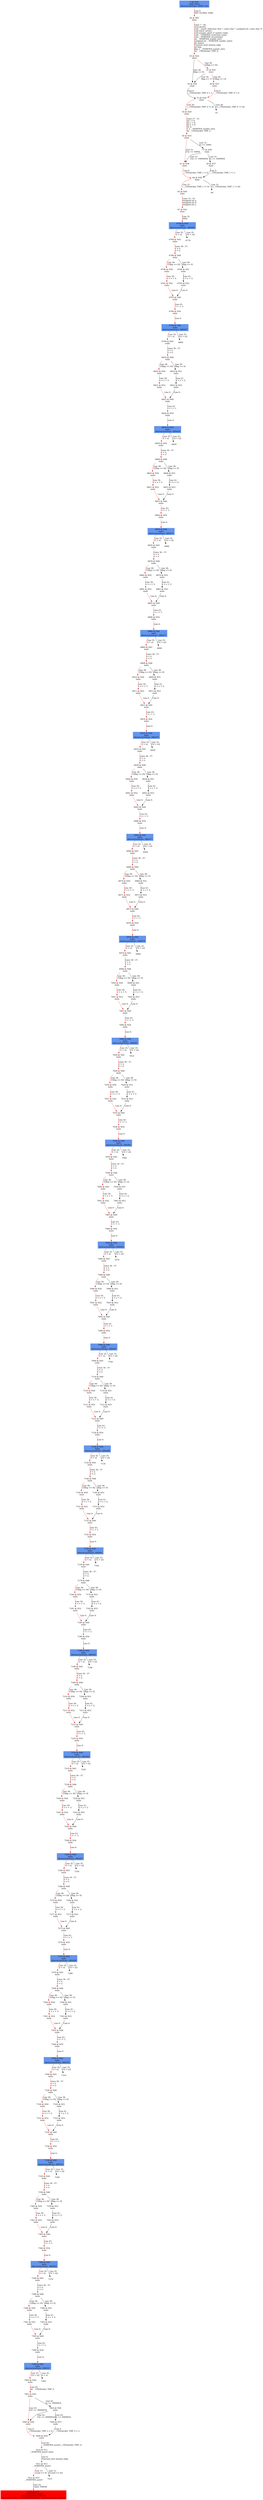digraph ARG {
node [style="filled" shape="box" color="white"]
0 [fillcolor="cornflowerblue" label="0 @ N20\nmain entry\nAbstractionState: ABS0: true\n" id="0"]
44 [label="44 @ N61\nmain\n" id="44"]
45 [label="45 @ N24\nmain\n" id="45"]
50 [label="50 @ N26\nmain\n" id="50"]
53 [label="53 @ N28\nmain\n" id="53"]
54 [label="54 @ N29\nmain\n" id="54"]
56 [label="56 @ N35\nmain\n" id="56"]
61 [label="61 @ N38\nmain\n" id="61"]
64 [label="64 @ N39\nmain\n" id="64"]
65 [label="65 @ N40\nmain\n" id="65"]
67 [label="67 @ N43\nmain\n" id="67"]
6768 [fillcolor="cornflowerblue" label="6768 @ N44\nmain\nAbstractionState: ABS465\n" id="6768"]
6769 [label="6769 @ N45\nmain\n" id="6769"]
6788 [label="6788 @ N48\nmain\n" id="6788"]
6790 [label="6790 @ N50\nmain\n" id="6790"]
6791 [label="6791 @ N52\nmain\n" id="6791"]
6795 [label="6795 @ N49\nmain\n" id="6795"]
6796 [label="6796 @ N54\nmain\n" id="6796"]
6798 [fillcolor="cornflowerblue" label="6798 @ N44\nmain\nAbstractionState: ABS467\n" id="6798"]
6799 [label="6799 @ N45\nmain\n" id="6799"]
6818 [label="6818 @ N48\nmain\n" id="6818"]
6820 [label="6820 @ N50\nmain\n" id="6820"]
6821 [label="6821 @ N52\nmain\n" id="6821"]
6825 [label="6825 @ N49\nmain\n" id="6825"]
6826 [label="6826 @ N54\nmain\n" id="6826"]
6828 [fillcolor="cornflowerblue" label="6828 @ N44\nmain\nAbstractionState: ABS469\n" id="6828"]
6829 [label="6829 @ N45\nmain\n" id="6829"]
6848 [label="6848 @ N48\nmain\n" id="6848"]
6850 [label="6850 @ N50\nmain\n" id="6850"]
6851 [label="6851 @ N52\nmain\n" id="6851"]
6855 [label="6855 @ N49\nmain\n" id="6855"]
6856 [label="6856 @ N54\nmain\n" id="6856"]
6858 [fillcolor="cornflowerblue" label="6858 @ N44\nmain\nAbstractionState: ABS471\n" id="6858"]
6859 [label="6859 @ N45\nmain\n" id="6859"]
6878 [label="6878 @ N48\nmain\n" id="6878"]
6880 [label="6880 @ N50\nmain\n" id="6880"]
6881 [label="6881 @ N52\nmain\n" id="6881"]
6885 [label="6885 @ N49\nmain\n" id="6885"]
6886 [label="6886 @ N54\nmain\n" id="6886"]
6888 [fillcolor="cornflowerblue" label="6888 @ N44\nmain\nAbstractionState: ABS473\n" id="6888"]
6889 [label="6889 @ N45\nmain\n" id="6889"]
6908 [label="6908 @ N48\nmain\n" id="6908"]
6910 [label="6910 @ N50\nmain\n" id="6910"]
6911 [label="6911 @ N52\nmain\n" id="6911"]
6915 [label="6915 @ N49\nmain\n" id="6915"]
6916 [label="6916 @ N54\nmain\n" id="6916"]
6918 [fillcolor="cornflowerblue" label="6918 @ N44\nmain\nAbstractionState: ABS475\n" id="6918"]
6919 [label="6919 @ N45\nmain\n" id="6919"]
6938 [label="6938 @ N48\nmain\n" id="6938"]
6940 [label="6940 @ N50\nmain\n" id="6940"]
6941 [label="6941 @ N52\nmain\n" id="6941"]
6945 [label="6945 @ N49\nmain\n" id="6945"]
6946 [label="6946 @ N54\nmain\n" id="6946"]
6948 [fillcolor="cornflowerblue" label="6948 @ N44\nmain\nAbstractionState: ABS477\n" id="6948"]
6949 [label="6949 @ N45\nmain\n" id="6949"]
6968 [label="6968 @ N48\nmain\n" id="6968"]
6970 [label="6970 @ N50\nmain\n" id="6970"]
6971 [label="6971 @ N52\nmain\n" id="6971"]
6975 [label="6975 @ N49\nmain\n" id="6975"]
6976 [label="6976 @ N54\nmain\n" id="6976"]
6978 [fillcolor="cornflowerblue" label="6978 @ N44\nmain\nAbstractionState: ABS479\n" id="6978"]
6979 [label="6979 @ N45\nmain\n" id="6979"]
6998 [label="6998 @ N48\nmain\n" id="6998"]
7000 [label="7000 @ N50\nmain\n" id="7000"]
7001 [label="7001 @ N52\nmain\n" id="7001"]
7005 [label="7005 @ N49\nmain\n" id="7005"]
7006 [label="7006 @ N54\nmain\n" id="7006"]
7008 [fillcolor="cornflowerblue" label="7008 @ N44\nmain\nAbstractionState: ABS481\n" id="7008"]
7009 [label="7009 @ N45\nmain\n" id="7009"]
7028 [label="7028 @ N48\nmain\n" id="7028"]
7030 [label="7030 @ N50\nmain\n" id="7030"]
7031 [label="7031 @ N52\nmain\n" id="7031"]
7035 [label="7035 @ N49\nmain\n" id="7035"]
7036 [label="7036 @ N54\nmain\n" id="7036"]
7038 [fillcolor="cornflowerblue" label="7038 @ N44\nmain\nAbstractionState: ABS483\n" id="7038"]
7039 [label="7039 @ N45\nmain\n" id="7039"]
7058 [label="7058 @ N48\nmain\n" id="7058"]
7060 [label="7060 @ N50\nmain\n" id="7060"]
7061 [label="7061 @ N52\nmain\n" id="7061"]
7065 [label="7065 @ N49\nmain\n" id="7065"]
7066 [label="7066 @ N54\nmain\n" id="7066"]
7068 [fillcolor="cornflowerblue" label="7068 @ N44\nmain\nAbstractionState: ABS485\n" id="7068"]
7069 [label="7069 @ N45\nmain\n" id="7069"]
7088 [label="7088 @ N48\nmain\n" id="7088"]
7090 [label="7090 @ N50\nmain\n" id="7090"]
7091 [label="7091 @ N52\nmain\n" id="7091"]
7095 [label="7095 @ N49\nmain\n" id="7095"]
7096 [label="7096 @ N54\nmain\n" id="7096"]
7098 [fillcolor="cornflowerblue" label="7098 @ N44\nmain\nAbstractionState: ABS487\n" id="7098"]
7099 [label="7099 @ N45\nmain\n" id="7099"]
7118 [label="7118 @ N48\nmain\n" id="7118"]
7120 [label="7120 @ N50\nmain\n" id="7120"]
7121 [label="7121 @ N52\nmain\n" id="7121"]
7125 [label="7125 @ N49\nmain\n" id="7125"]
7126 [label="7126 @ N54\nmain\n" id="7126"]
7128 [fillcolor="cornflowerblue" label="7128 @ N44\nmain\nAbstractionState: ABS489\n" id="7128"]
7129 [label="7129 @ N45\nmain\n" id="7129"]
7148 [label="7148 @ N48\nmain\n" id="7148"]
7150 [label="7150 @ N50\nmain\n" id="7150"]
7151 [label="7151 @ N52\nmain\n" id="7151"]
7155 [label="7155 @ N49\nmain\n" id="7155"]
7156 [label="7156 @ N54\nmain\n" id="7156"]
7158 [fillcolor="cornflowerblue" label="7158 @ N44\nmain\nAbstractionState: ABS491\n" id="7158"]
7159 [label="7159 @ N45\nmain\n" id="7159"]
7178 [label="7178 @ N48\nmain\n" id="7178"]
7180 [label="7180 @ N50\nmain\n" id="7180"]
7181 [label="7181 @ N52\nmain\n" id="7181"]
7185 [label="7185 @ N49\nmain\n" id="7185"]
7186 [label="7186 @ N54\nmain\n" id="7186"]
7188 [fillcolor="cornflowerblue" label="7188 @ N44\nmain\nAbstractionState: ABS493\n" id="7188"]
7189 [label="7189 @ N45\nmain\n" id="7189"]
7208 [label="7208 @ N48\nmain\n" id="7208"]
7210 [label="7210 @ N50\nmain\n" id="7210"]
7211 [label="7211 @ N52\nmain\n" id="7211"]
7215 [label="7215 @ N49\nmain\n" id="7215"]
7216 [label="7216 @ N54\nmain\n" id="7216"]
7218 [fillcolor="cornflowerblue" label="7218 @ N44\nmain\nAbstractionState: ABS495\n" id="7218"]
7219 [label="7219 @ N45\nmain\n" id="7219"]
7238 [label="7238 @ N48\nmain\n" id="7238"]
7240 [label="7240 @ N50\nmain\n" id="7240"]
7241 [label="7241 @ N52\nmain\n" id="7241"]
7245 [label="7245 @ N49\nmain\n" id="7245"]
7246 [label="7246 @ N54\nmain\n" id="7246"]
7248 [fillcolor="cornflowerblue" label="7248 @ N44\nmain\nAbstractionState: ABS497\n" id="7248"]
7249 [label="7249 @ N45\nmain\n" id="7249"]
7268 [label="7268 @ N48\nmain\n" id="7268"]
7270 [label="7270 @ N50\nmain\n" id="7270"]
7271 [label="7271 @ N52\nmain\n" id="7271"]
7275 [label="7275 @ N49\nmain\n" id="7275"]
7276 [label="7276 @ N54\nmain\n" id="7276"]
7278 [fillcolor="cornflowerblue" label="7278 @ N44\nmain\nAbstractionState: ABS499\n" id="7278"]
7279 [label="7279 @ N45\nmain\n" id="7279"]
7298 [label="7298 @ N48\nmain\n" id="7298"]
7300 [label="7300 @ N50\nmain\n" id="7300"]
7301 [label="7301 @ N52\nmain\n" id="7301"]
7305 [label="7305 @ N49\nmain\n" id="7305"]
7306 [label="7306 @ N54\nmain\n" id="7306"]
7308 [fillcolor="cornflowerblue" label="7308 @ N44\nmain\nAbstractionState: ABS501\n" id="7308"]
7309 [label="7309 @ N45\nmain\n" id="7309"]
7328 [label="7328 @ N48\nmain\n" id="7328"]
7330 [label="7330 @ N50\nmain\n" id="7330"]
7331 [label="7331 @ N52\nmain\n" id="7331"]
7335 [label="7335 @ N49\nmain\n" id="7335"]
7336 [label="7336 @ N54\nmain\n" id="7336"]
7338 [fillcolor="cornflowerblue" label="7338 @ N44\nmain\nAbstractionState: ABS503\n" id="7338"]
7339 [label="7339 @ N45\nmain\n" id="7339"]
7358 [label="7358 @ N48\nmain\n" id="7358"]
7360 [label="7360 @ N50\nmain\n" id="7360"]
7361 [label="7361 @ N52\nmain\n" id="7361"]
7365 [label="7365 @ N49\nmain\n" id="7365"]
7366 [label="7366 @ N54\nmain\n" id="7366"]
7368 [fillcolor="cornflowerblue" label="7368 @ N44\nmain\nAbstractionState: ABS505\n" id="7368"]
7369 [label="7369 @ N45\nmain\n" id="7369"]
7388 [label="7388 @ N48\nmain\n" id="7388"]
7390 [label="7390 @ N50\nmain\n" id="7390"]
7391 [label="7391 @ N52\nmain\n" id="7391"]
7395 [label="7395 @ N49\nmain\n" id="7395"]
7396 [label="7396 @ N54\nmain\n" id="7396"]
7398 [fillcolor="cornflowerblue" label="7398 @ N44\nmain\nAbstractionState: ABS507\n" id="7398"]
7400 [label="7400 @ N46\nmain\n" id="7400"]
7401 [label="7401 @ N55\nmain\n" id="7401"]
7406 [label="7406 @ N58\nmain\n" id="7406"]
7409 [label="7409 @ N59\nmain\n" id="7409"]
7410 [label="7410 @ N11\n__VERIFIER_assert entry\n" id="7410"]
7411 [label="7411 @ N12\n__VERIFIER_assert\n" id="7411"]
7412 [label="7412 @ N14\n__VERIFIER_assert\n" id="7412"]
7415 [fillcolor="red" label="7415 @ N15\n__VERIFIER_assert\nAbstractionState: ABS508\n AutomatonState: ErrorLabelAutomaton: _predefinedState_ERROR\n" id="7415"]
7402 [label="7402 @ N56\nmain\n" id="7402"]
7404 [label="7404 @ N57\nmain\n" id="7404"]
7389 [label="7389 @ N51\nmain\n" id="7389"]
7393 [label="7393 @ N53\nmain\n" id="7393"]
7359 [label="7359 @ N51\nmain\n" id="7359"]
7363 [label="7363 @ N53\nmain\n" id="7363"]
7329 [label="7329 @ N51\nmain\n" id="7329"]
7333 [label="7333 @ N53\nmain\n" id="7333"]
7299 [label="7299 @ N51\nmain\n" id="7299"]
7303 [label="7303 @ N53\nmain\n" id="7303"]
7269 [label="7269 @ N51\nmain\n" id="7269"]
7273 [label="7273 @ N53\nmain\n" id="7273"]
7239 [label="7239 @ N51\nmain\n" id="7239"]
7243 [label="7243 @ N53\nmain\n" id="7243"]
7209 [label="7209 @ N51\nmain\n" id="7209"]
7213 [label="7213 @ N53\nmain\n" id="7213"]
7179 [label="7179 @ N51\nmain\n" id="7179"]
7183 [label="7183 @ N53\nmain\n" id="7183"]
7149 [label="7149 @ N51\nmain\n" id="7149"]
7153 [label="7153 @ N53\nmain\n" id="7153"]
7119 [label="7119 @ N51\nmain\n" id="7119"]
7123 [label="7123 @ N53\nmain\n" id="7123"]
7089 [label="7089 @ N51\nmain\n" id="7089"]
7093 [label="7093 @ N53\nmain\n" id="7093"]
7059 [label="7059 @ N51\nmain\n" id="7059"]
7063 [label="7063 @ N53\nmain\n" id="7063"]
7029 [label="7029 @ N51\nmain\n" id="7029"]
7033 [label="7033 @ N53\nmain\n" id="7033"]
6999 [label="6999 @ N51\nmain\n" id="6999"]
7003 [label="7003 @ N53\nmain\n" id="7003"]
6969 [label="6969 @ N51\nmain\n" id="6969"]
6973 [label="6973 @ N53\nmain\n" id="6973"]
6939 [label="6939 @ N51\nmain\n" id="6939"]
6943 [label="6943 @ N53\nmain\n" id="6943"]
6909 [label="6909 @ N51\nmain\n" id="6909"]
6913 [label="6913 @ N53\nmain\n" id="6913"]
6879 [label="6879 @ N51\nmain\n" id="6879"]
6883 [label="6883 @ N53\nmain\n" id="6883"]
6849 [label="6849 @ N51\nmain\n" id="6849"]
6853 [label="6853 @ N53\nmain\n" id="6853"]
6819 [label="6819 @ N51\nmain\n" id="6819"]
6823 [label="6823 @ N53\nmain\n" id="6823"]
6789 [label="6789 @ N51\nmain\n" id="6789"]
6793 [label="6793 @ N53\nmain\n" id="6793"]
57 [label="57 @ N36\nmain\n" id="57"]
59 [label="59 @ N37\nmain\n" id="59"]
47 [label="47 @ N25\nmain\n" id="47"]
49 [label="49 @ N27\nmain\n" id="49"]
0 -> 44 [color="red" label="Line 0: \lINIT GLOBAL VARS\l" id="0 -> 44"]
44 -> 45 [color="red" label="Lines 7 - 26: \lvoid abort();\lvoid __assert_fail(const char *, const char *, unsigned int, const char *);\lvoid reach_error();\lvoid assume_abort_if_not(int cond);\lvoid __VERIFIER_assert(int cond);\lvoid __VERIFIER_assume(int);\lint __VERIFIER_nondet_int();\lunsigned int __VERIFIER_nondet_uint();\lint main();\lFunction start dummy edge\lint flag;\lflag = __VERIFIER_nondet_int();\lint __CPAchecker_TMP_0;\l" id="44 -> 45"]
45 -> 47 [color="red" label="Line 26: \l[!(flag == 0)]\l" id="45 -> 47"]
45 -> 50 [label="Line 26: \l[flag == 0]\l" id="45 -> 50"]
50 -> 53 [label="Line 0: \l__CPAchecker_TMP_0 = 1;\l" id="50 -> 53"]
53 -> 54 [color="red" label="Line 26: \l[__CPAchecker_TMP_0 != 0]\l" id="53 -> 54"]
53 -> 55 [label="Line 26: \l[!(__CPAchecker_TMP_0 != 0)]\l" id="53 -> 55"]
54 -> 56 [color="red" label="Lines 27 - 31: \lint i = 0;\lint x = 0;\lint y = 0;\lint n;\ln = __VERIFIER_nondet_int();\lint __CPAchecker_TMP_1;\l" id="54 -> 56"]
56 -> 57 [label="Line 31: \l[n >= 1000]\l" id="56 -> 57"]
56 -> 61 [color="red" label="Line 31: \l[!(n >= 1000)]\l" id="56 -> 61"]
61 -> 64 [color="red" label="Line 0: \l__CPAchecker_TMP_1 = 0;\l" id="61 -> 64"]
64 -> 65 [color="red" label="Line 31: \l[__CPAchecker_TMP_1 != 0]\l" id="64 -> 65"]
64 -> 66 [label="Line 31: \l[!(__CPAchecker_TMP_1 != 0)]\l" id="64 -> 66"]
65 -> 67 [color="red" label="Lines 33 - 33: \lunsigned int a;\lunsigned int b;\lunsigned int r;\l" id="65 -> 67"]
67 -> 6768 [color="red" label="Line 35: \lwhile\l" id="67 -> 6768"]
6768 -> 6769 [color="red" label="Line 35: \l[i < n]\l" id="6768 -> 6769"]
6768 -> 6770 [label="Line 35: \l[!(i < n)]\l" id="6768 -> 6770"]
6769 -> 6788 [color="red" label="Lines 36 - 37: \lx = x;\ly = y;\l" id="6769 -> 6788"]
6788 -> 6789 [label="Line 38: \l[flag == 0]\l" id="6788 -> 6789"]
6788 -> 6790 [color="red" label="Line 38: \l[!(flag == 0)]\l" id="6788 -> 6790"]
6790 -> 6791 [color="red" label="Line 39: \lx = x + 3;\l" id="6790 -> 6791"]
6791 -> 6795 [color="red" label="Line 0: \l\l" id="6791 -> 6795"]
6795 -> 6796 [color="red" label="Line 43: \li = i + 1;\l" id="6795 -> 6796"]
6796 -> 6798 [color="red" label="Line 0: \l\l" id="6796 -> 6798"]
6798 -> 6799 [color="red" label="Line 35: \l[i < n]\l" id="6798 -> 6799"]
6798 -> 6800 [label="Line 35: \l[!(i < n)]\l" id="6798 -> 6800"]
6799 -> 6818 [color="red" label="Lines 36 - 37: \lx = x;\ly = y;\l" id="6799 -> 6818"]
6818 -> 6819 [label="Line 38: \l[flag == 0]\l" id="6818 -> 6819"]
6818 -> 6820 [color="red" label="Line 38: \l[!(flag == 0)]\l" id="6818 -> 6820"]
6820 -> 6821 [color="red" label="Line 39: \lx = x + 3;\l" id="6820 -> 6821"]
6821 -> 6825 [color="red" label="Line 0: \l\l" id="6821 -> 6825"]
6825 -> 6826 [color="red" label="Line 43: \li = i + 1;\l" id="6825 -> 6826"]
6826 -> 6828 [color="red" label="Line 0: \l\l" id="6826 -> 6828"]
6828 -> 6829 [color="red" label="Line 35: \l[i < n]\l" id="6828 -> 6829"]
6828 -> 6830 [label="Line 35: \l[!(i < n)]\l" id="6828 -> 6830"]
6829 -> 6848 [color="red" label="Lines 36 - 37: \lx = x;\ly = y;\l" id="6829 -> 6848"]
6848 -> 6849 [label="Line 38: \l[flag == 0]\l" id="6848 -> 6849"]
6848 -> 6850 [color="red" label="Line 38: \l[!(flag == 0)]\l" id="6848 -> 6850"]
6850 -> 6851 [color="red" label="Line 39: \lx = x + 3;\l" id="6850 -> 6851"]
6851 -> 6855 [color="red" label="Line 0: \l\l" id="6851 -> 6855"]
6855 -> 6856 [color="red" label="Line 43: \li = i + 1;\l" id="6855 -> 6856"]
6856 -> 6858 [color="red" label="Line 0: \l\l" id="6856 -> 6858"]
6858 -> 6859 [color="red" label="Line 35: \l[i < n]\l" id="6858 -> 6859"]
6858 -> 6860 [label="Line 35: \l[!(i < n)]\l" id="6858 -> 6860"]
6859 -> 6878 [color="red" label="Lines 36 - 37: \lx = x;\ly = y;\l" id="6859 -> 6878"]
6878 -> 6879 [label="Line 38: \l[flag == 0]\l" id="6878 -> 6879"]
6878 -> 6880 [color="red" label="Line 38: \l[!(flag == 0)]\l" id="6878 -> 6880"]
6880 -> 6881 [color="red" label="Line 39: \lx = x + 3;\l" id="6880 -> 6881"]
6881 -> 6885 [color="red" label="Line 0: \l\l" id="6881 -> 6885"]
6885 -> 6886 [color="red" label="Line 43: \li = i + 1;\l" id="6885 -> 6886"]
6886 -> 6888 [color="red" label="Line 0: \l\l" id="6886 -> 6888"]
6888 -> 6889 [color="red" label="Line 35: \l[i < n]\l" id="6888 -> 6889"]
6888 -> 6890 [label="Line 35: \l[!(i < n)]\l" id="6888 -> 6890"]
6889 -> 6908 [color="red" label="Lines 36 - 37: \lx = x;\ly = y;\l" id="6889 -> 6908"]
6908 -> 6909 [label="Line 38: \l[flag == 0]\l" id="6908 -> 6909"]
6908 -> 6910 [color="red" label="Line 38: \l[!(flag == 0)]\l" id="6908 -> 6910"]
6910 -> 6911 [color="red" label="Line 39: \lx = x + 3;\l" id="6910 -> 6911"]
6911 -> 6915 [color="red" label="Line 0: \l\l" id="6911 -> 6915"]
6915 -> 6916 [color="red" label="Line 43: \li = i + 1;\l" id="6915 -> 6916"]
6916 -> 6918 [color="red" label="Line 0: \l\l" id="6916 -> 6918"]
6918 -> 6919 [color="red" label="Line 35: \l[i < n]\l" id="6918 -> 6919"]
6918 -> 6920 [label="Line 35: \l[!(i < n)]\l" id="6918 -> 6920"]
6919 -> 6938 [color="red" label="Lines 36 - 37: \lx = x;\ly = y;\l" id="6919 -> 6938"]
6938 -> 6939 [label="Line 38: \l[flag == 0]\l" id="6938 -> 6939"]
6938 -> 6940 [color="red" label="Line 38: \l[!(flag == 0)]\l" id="6938 -> 6940"]
6940 -> 6941 [color="red" label="Line 39: \lx = x + 3;\l" id="6940 -> 6941"]
6941 -> 6945 [color="red" label="Line 0: \l\l" id="6941 -> 6945"]
6945 -> 6946 [color="red" label="Line 43: \li = i + 1;\l" id="6945 -> 6946"]
6946 -> 6948 [color="red" label="Line 0: \l\l" id="6946 -> 6948"]
6948 -> 6949 [color="red" label="Line 35: \l[i < n]\l" id="6948 -> 6949"]
6948 -> 6950 [label="Line 35: \l[!(i < n)]\l" id="6948 -> 6950"]
6949 -> 6968 [color="red" label="Lines 36 - 37: \lx = x;\ly = y;\l" id="6949 -> 6968"]
6968 -> 6969 [label="Line 38: \l[flag == 0]\l" id="6968 -> 6969"]
6968 -> 6970 [color="red" label="Line 38: \l[!(flag == 0)]\l" id="6968 -> 6970"]
6970 -> 6971 [color="red" label="Line 39: \lx = x + 3;\l" id="6970 -> 6971"]
6971 -> 6975 [color="red" label="Line 0: \l\l" id="6971 -> 6975"]
6975 -> 6976 [color="red" label="Line 43: \li = i + 1;\l" id="6975 -> 6976"]
6976 -> 6978 [color="red" label="Line 0: \l\l" id="6976 -> 6978"]
6978 -> 6979 [color="red" label="Line 35: \l[i < n]\l" id="6978 -> 6979"]
6978 -> 6980 [label="Line 35: \l[!(i < n)]\l" id="6978 -> 6980"]
6979 -> 6998 [color="red" label="Lines 36 - 37: \lx = x;\ly = y;\l" id="6979 -> 6998"]
6998 -> 6999 [label="Line 38: \l[flag == 0]\l" id="6998 -> 6999"]
6998 -> 7000 [color="red" label="Line 38: \l[!(flag == 0)]\l" id="6998 -> 7000"]
7000 -> 7001 [color="red" label="Line 39: \lx = x + 3;\l" id="7000 -> 7001"]
7001 -> 7005 [color="red" label="Line 0: \l\l" id="7001 -> 7005"]
7005 -> 7006 [color="red" label="Line 43: \li = i + 1;\l" id="7005 -> 7006"]
7006 -> 7008 [color="red" label="Line 0: \l\l" id="7006 -> 7008"]
7008 -> 7009 [color="red" label="Line 35: \l[i < n]\l" id="7008 -> 7009"]
7008 -> 7010 [label="Line 35: \l[!(i < n)]\l" id="7008 -> 7010"]
7009 -> 7028 [color="red" label="Lines 36 - 37: \lx = x;\ly = y;\l" id="7009 -> 7028"]
7028 -> 7029 [label="Line 38: \l[flag == 0]\l" id="7028 -> 7029"]
7028 -> 7030 [color="red" label="Line 38: \l[!(flag == 0)]\l" id="7028 -> 7030"]
7030 -> 7031 [color="red" label="Line 39: \lx = x + 3;\l" id="7030 -> 7031"]
7031 -> 7035 [color="red" label="Line 0: \l\l" id="7031 -> 7035"]
7035 -> 7036 [color="red" label="Line 43: \li = i + 1;\l" id="7035 -> 7036"]
7036 -> 7038 [color="red" label="Line 0: \l\l" id="7036 -> 7038"]
7038 -> 7039 [color="red" label="Line 35: \l[i < n]\l" id="7038 -> 7039"]
7038 -> 7040 [label="Line 35: \l[!(i < n)]\l" id="7038 -> 7040"]
7039 -> 7058 [color="red" label="Lines 36 - 37: \lx = x;\ly = y;\l" id="7039 -> 7058"]
7058 -> 7059 [label="Line 38: \l[flag == 0]\l" id="7058 -> 7059"]
7058 -> 7060 [color="red" label="Line 38: \l[!(flag == 0)]\l" id="7058 -> 7060"]
7060 -> 7061 [color="red" label="Line 39: \lx = x + 3;\l" id="7060 -> 7061"]
7061 -> 7065 [color="red" label="Line 0: \l\l" id="7061 -> 7065"]
7065 -> 7066 [color="red" label="Line 43: \li = i + 1;\l" id="7065 -> 7066"]
7066 -> 7068 [color="red" label="Line 0: \l\l" id="7066 -> 7068"]
7068 -> 7069 [color="red" label="Line 35: \l[i < n]\l" id="7068 -> 7069"]
7068 -> 7070 [label="Line 35: \l[!(i < n)]\l" id="7068 -> 7070"]
7069 -> 7088 [color="red" label="Lines 36 - 37: \lx = x;\ly = y;\l" id="7069 -> 7088"]
7088 -> 7089 [label="Line 38: \l[flag == 0]\l" id="7088 -> 7089"]
7088 -> 7090 [color="red" label="Line 38: \l[!(flag == 0)]\l" id="7088 -> 7090"]
7090 -> 7091 [color="red" label="Line 39: \lx = x + 3;\l" id="7090 -> 7091"]
7091 -> 7095 [color="red" label="Line 0: \l\l" id="7091 -> 7095"]
7095 -> 7096 [color="red" label="Line 43: \li = i + 1;\l" id="7095 -> 7096"]
7096 -> 7098 [color="red" label="Line 0: \l\l" id="7096 -> 7098"]
7098 -> 7099 [color="red" label="Line 35: \l[i < n]\l" id="7098 -> 7099"]
7098 -> 7100 [label="Line 35: \l[!(i < n)]\l" id="7098 -> 7100"]
7099 -> 7118 [color="red" label="Lines 36 - 37: \lx = x;\ly = y;\l" id="7099 -> 7118"]
7118 -> 7119 [label="Line 38: \l[flag == 0]\l" id="7118 -> 7119"]
7118 -> 7120 [color="red" label="Line 38: \l[!(flag == 0)]\l" id="7118 -> 7120"]
7120 -> 7121 [color="red" label="Line 39: \lx = x + 3;\l" id="7120 -> 7121"]
7121 -> 7125 [color="red" label="Line 0: \l\l" id="7121 -> 7125"]
7125 -> 7126 [color="red" label="Line 43: \li = i + 1;\l" id="7125 -> 7126"]
7126 -> 7128 [color="red" label="Line 0: \l\l" id="7126 -> 7128"]
7128 -> 7129 [color="red" label="Line 35: \l[i < n]\l" id="7128 -> 7129"]
7128 -> 7130 [label="Line 35: \l[!(i < n)]\l" id="7128 -> 7130"]
7129 -> 7148 [color="red" label="Lines 36 - 37: \lx = x;\ly = y;\l" id="7129 -> 7148"]
7148 -> 7149 [label="Line 38: \l[flag == 0]\l" id="7148 -> 7149"]
7148 -> 7150 [color="red" label="Line 38: \l[!(flag == 0)]\l" id="7148 -> 7150"]
7150 -> 7151 [color="red" label="Line 39: \lx = x + 3;\l" id="7150 -> 7151"]
7151 -> 7155 [color="red" label="Line 0: \l\l" id="7151 -> 7155"]
7155 -> 7156 [color="red" label="Line 43: \li = i + 1;\l" id="7155 -> 7156"]
7156 -> 7158 [color="red" label="Line 0: \l\l" id="7156 -> 7158"]
7158 -> 7159 [color="red" label="Line 35: \l[i < n]\l" id="7158 -> 7159"]
7158 -> 7160 [label="Line 35: \l[!(i < n)]\l" id="7158 -> 7160"]
7159 -> 7178 [color="red" label="Lines 36 - 37: \lx = x;\ly = y;\l" id="7159 -> 7178"]
7178 -> 7179 [label="Line 38: \l[flag == 0]\l" id="7178 -> 7179"]
7178 -> 7180 [color="red" label="Line 38: \l[!(flag == 0)]\l" id="7178 -> 7180"]
7180 -> 7181 [color="red" label="Line 39: \lx = x + 3;\l" id="7180 -> 7181"]
7181 -> 7185 [color="red" label="Line 0: \l\l" id="7181 -> 7185"]
7185 -> 7186 [color="red" label="Line 43: \li = i + 1;\l" id="7185 -> 7186"]
7186 -> 7188 [color="red" label="Line 0: \l\l" id="7186 -> 7188"]
7188 -> 7189 [color="red" label="Line 35: \l[i < n]\l" id="7188 -> 7189"]
7188 -> 7190 [label="Line 35: \l[!(i < n)]\l" id="7188 -> 7190"]
7189 -> 7208 [color="red" label="Lines 36 - 37: \lx = x;\ly = y;\l" id="7189 -> 7208"]
7208 -> 7209 [label="Line 38: \l[flag == 0]\l" id="7208 -> 7209"]
7208 -> 7210 [color="red" label="Line 38: \l[!(flag == 0)]\l" id="7208 -> 7210"]
7210 -> 7211 [color="red" label="Line 39: \lx = x + 3;\l" id="7210 -> 7211"]
7211 -> 7215 [color="red" label="Line 0: \l\l" id="7211 -> 7215"]
7215 -> 7216 [color="red" label="Line 43: \li = i + 1;\l" id="7215 -> 7216"]
7216 -> 7218 [color="red" label="Line 0: \l\l" id="7216 -> 7218"]
7218 -> 7219 [color="red" label="Line 35: \l[i < n]\l" id="7218 -> 7219"]
7218 -> 7220 [label="Line 35: \l[!(i < n)]\l" id="7218 -> 7220"]
7219 -> 7238 [color="red" label="Lines 36 - 37: \lx = x;\ly = y;\l" id="7219 -> 7238"]
7238 -> 7239 [label="Line 38: \l[flag == 0]\l" id="7238 -> 7239"]
7238 -> 7240 [color="red" label="Line 38: \l[!(flag == 0)]\l" id="7238 -> 7240"]
7240 -> 7241 [color="red" label="Line 39: \lx = x + 3;\l" id="7240 -> 7241"]
7241 -> 7245 [color="red" label="Line 0: \l\l" id="7241 -> 7245"]
7245 -> 7246 [color="red" label="Line 43: \li = i + 1;\l" id="7245 -> 7246"]
7246 -> 7248 [color="red" label="Line 0: \l\l" id="7246 -> 7248"]
7248 -> 7249 [color="red" label="Line 35: \l[i < n]\l" id="7248 -> 7249"]
7248 -> 7250 [label="Line 35: \l[!(i < n)]\l" id="7248 -> 7250"]
7249 -> 7268 [color="red" label="Lines 36 - 37: \lx = x;\ly = y;\l" id="7249 -> 7268"]
7268 -> 7269 [label="Line 38: \l[flag == 0]\l" id="7268 -> 7269"]
7268 -> 7270 [color="red" label="Line 38: \l[!(flag == 0)]\l" id="7268 -> 7270"]
7270 -> 7271 [color="red" label="Line 39: \lx = x + 3;\l" id="7270 -> 7271"]
7271 -> 7275 [color="red" label="Line 0: \l\l" id="7271 -> 7275"]
7275 -> 7276 [color="red" label="Line 43: \li = i + 1;\l" id="7275 -> 7276"]
7276 -> 7278 [color="red" label="Line 0: \l\l" id="7276 -> 7278"]
7278 -> 7279 [color="red" label="Line 35: \l[i < n]\l" id="7278 -> 7279"]
7278 -> 7280 [label="Line 35: \l[!(i < n)]\l" id="7278 -> 7280"]
7279 -> 7298 [color="red" label="Lines 36 - 37: \lx = x;\ly = y;\l" id="7279 -> 7298"]
7298 -> 7299 [label="Line 38: \l[flag == 0]\l" id="7298 -> 7299"]
7298 -> 7300 [color="red" label="Line 38: \l[!(flag == 0)]\l" id="7298 -> 7300"]
7300 -> 7301 [color="red" label="Line 39: \lx = x + 3;\l" id="7300 -> 7301"]
7301 -> 7305 [color="red" label="Line 0: \l\l" id="7301 -> 7305"]
7305 -> 7306 [color="red" label="Line 43: \li = i + 1;\l" id="7305 -> 7306"]
7306 -> 7308 [color="red" label="Line 0: \l\l" id="7306 -> 7308"]
7308 -> 7309 [color="red" label="Line 35: \l[i < n]\l" id="7308 -> 7309"]
7308 -> 7310 [label="Line 35: \l[!(i < n)]\l" id="7308 -> 7310"]
7309 -> 7328 [color="red" label="Lines 36 - 37: \lx = x;\ly = y;\l" id="7309 -> 7328"]
7328 -> 7329 [label="Line 38: \l[flag == 0]\l" id="7328 -> 7329"]
7328 -> 7330 [color="red" label="Line 38: \l[!(flag == 0)]\l" id="7328 -> 7330"]
7330 -> 7331 [color="red" label="Line 39: \lx = x + 3;\l" id="7330 -> 7331"]
7331 -> 7335 [color="red" label="Line 0: \l\l" id="7331 -> 7335"]
7335 -> 7336 [color="red" label="Line 43: \li = i + 1;\l" id="7335 -> 7336"]
7336 -> 7338 [color="red" label="Line 0: \l\l" id="7336 -> 7338"]
7338 -> 7339 [color="red" label="Line 35: \l[i < n]\l" id="7338 -> 7339"]
7338 -> 7340 [label="Line 35: \l[!(i < n)]\l" id="7338 -> 7340"]
7339 -> 7358 [color="red" label="Lines 36 - 37: \lx = x;\ly = y;\l" id="7339 -> 7358"]
7358 -> 7359 [label="Line 38: \l[flag == 0]\l" id="7358 -> 7359"]
7358 -> 7360 [color="red" label="Line 38: \l[!(flag == 0)]\l" id="7358 -> 7360"]
7360 -> 7361 [color="red" label="Line 39: \lx = x + 3;\l" id="7360 -> 7361"]
7361 -> 7365 [color="red" label="Line 0: \l\l" id="7361 -> 7365"]
7365 -> 7366 [color="red" label="Line 43: \li = i + 1;\l" id="7365 -> 7366"]
7366 -> 7368 [color="red" label="Line 0: \l\l" id="7366 -> 7368"]
7368 -> 7369 [color="red" label="Line 35: \l[i < n]\l" id="7368 -> 7369"]
7368 -> 7370 [label="Line 35: \l[!(i < n)]\l" id="7368 -> 7370"]
7369 -> 7388 [color="red" label="Lines 36 - 37: \lx = x;\ly = y;\l" id="7369 -> 7388"]
7388 -> 7389 [label="Line 38: \l[flag == 0]\l" id="7388 -> 7389"]
7388 -> 7390 [color="red" label="Line 38: \l[!(flag == 0)]\l" id="7388 -> 7390"]
7390 -> 7391 [color="red" label="Line 39: \lx = x + 3;\l" id="7390 -> 7391"]
7391 -> 7395 [color="red" label="Line 0: \l\l" id="7391 -> 7395"]
7395 -> 7396 [color="red" label="Line 43: \li = i + 1;\l" id="7395 -> 7396"]
7396 -> 7398 [color="red" label="Line 0: \l\l" id="7396 -> 7398"]
7398 -> 7399 [label="Line 35: \l[i < n]\l" id="7398 -> 7399"]
7398 -> 7400 [color="red" label="Line 35: \l[!(i < n)]\l" id="7398 -> 7400"]
7400 -> 7401 [color="red" label="Line 45: \lint __CPAchecker_TMP_2;\l" id="7400 -> 7401"]
7401 -> 7402 [label="Line 45: \l[x <= 3000003]\l" id="7401 -> 7402"]
7401 -> 7406 [color="red" label="Line 45: \l[!(x <= 3000003)]\l" id="7401 -> 7406"]
7406 -> 7409 [color="red" label="Line 0: \l__CPAchecker_TMP_2 = 0;\l" id="7406 -> 7409"]
7409 -> 7410 [color="red" label="Line 45: \l__VERIFIER_assert(__CPAchecker_TMP_2)\l" id="7409 -> 7410"]
7410 -> 7411 [color="red" label="Line 0: \lFunction start dummy edge\l" id="7410 -> 7411"]
7411 -> 7412 [color="red" label="Line 15: \l[cond == 0]\l" id="7411 -> 7412"]
7411 -> 7413 [label="Line 15: \l[!(cond == 0)]\l" id="7411 -> 7413"]
7412 -> 7415 [color="red" label="Line 16: \lLabel: ERROR\l" id="7412 -> 7415"]
7402 -> 7404 [label="Line 45: \l[y <= 2000002]\l" id="7402 -> 7404"]
7402 -> 7406 [label="Line 45: \l[!(y <= 2000002)]\l" id="7402 -> 7406"]
7404 -> 7409 [label="Line 0: \l__CPAchecker_TMP_2 = 1;\l" id="7404 -> 7409"]
7389 -> 7393 [label="Line 41: \ly = y + 2;\l" id="7389 -> 7393"]
7393 -> 7395 [label="Line 0: \l\l" id="7393 -> 7395"]
7359 -> 7363 [label="Line 41: \ly = y + 2;\l" id="7359 -> 7363"]
7363 -> 7365 [label="Line 0: \l\l" id="7363 -> 7365"]
7329 -> 7333 [label="Line 41: \ly = y + 2;\l" id="7329 -> 7333"]
7333 -> 7335 [label="Line 0: \l\l" id="7333 -> 7335"]
7299 -> 7303 [label="Line 41: \ly = y + 2;\l" id="7299 -> 7303"]
7303 -> 7305 [label="Line 0: \l\l" id="7303 -> 7305"]
7269 -> 7273 [label="Line 41: \ly = y + 2;\l" id="7269 -> 7273"]
7273 -> 7275 [label="Line 0: \l\l" id="7273 -> 7275"]
7239 -> 7243 [label="Line 41: \ly = y + 2;\l" id="7239 -> 7243"]
7243 -> 7245 [label="Line 0: \l\l" id="7243 -> 7245"]
7209 -> 7213 [label="Line 41: \ly = y + 2;\l" id="7209 -> 7213"]
7213 -> 7215 [label="Line 0: \l\l" id="7213 -> 7215"]
7179 -> 7183 [label="Line 41: \ly = y + 2;\l" id="7179 -> 7183"]
7183 -> 7185 [label="Line 0: \l\l" id="7183 -> 7185"]
7149 -> 7153 [label="Line 41: \ly = y + 2;\l" id="7149 -> 7153"]
7153 -> 7155 [label="Line 0: \l\l" id="7153 -> 7155"]
7119 -> 7123 [label="Line 41: \ly = y + 2;\l" id="7119 -> 7123"]
7123 -> 7125 [label="Line 0: \l\l" id="7123 -> 7125"]
7089 -> 7093 [label="Line 41: \ly = y + 2;\l" id="7089 -> 7093"]
7093 -> 7095 [label="Line 0: \l\l" id="7093 -> 7095"]
7059 -> 7063 [label="Line 41: \ly = y + 2;\l" id="7059 -> 7063"]
7063 -> 7065 [label="Line 0: \l\l" id="7063 -> 7065"]
7029 -> 7033 [label="Line 41: \ly = y + 2;\l" id="7029 -> 7033"]
7033 -> 7035 [label="Line 0: \l\l" id="7033 -> 7035"]
6999 -> 7003 [label="Line 41: \ly = y + 2;\l" id="6999 -> 7003"]
7003 -> 7005 [label="Line 0: \l\l" id="7003 -> 7005"]
6969 -> 6973 [label="Line 41: \ly = y + 2;\l" id="6969 -> 6973"]
6973 -> 6975 [label="Line 0: \l\l" id="6973 -> 6975"]
6939 -> 6943 [label="Line 41: \ly = y + 2;\l" id="6939 -> 6943"]
6943 -> 6945 [label="Line 0: \l\l" id="6943 -> 6945"]
6909 -> 6913 [label="Line 41: \ly = y + 2;\l" id="6909 -> 6913"]
6913 -> 6915 [label="Line 0: \l\l" id="6913 -> 6915"]
6879 -> 6883 [label="Line 41: \ly = y + 2;\l" id="6879 -> 6883"]
6883 -> 6885 [label="Line 0: \l\l" id="6883 -> 6885"]
6849 -> 6853 [label="Line 41: \ly = y + 2;\l" id="6849 -> 6853"]
6853 -> 6855 [label="Line 0: \l\l" id="6853 -> 6855"]
6819 -> 6823 [label="Line 41: \ly = y + 2;\l" id="6819 -> 6823"]
6823 -> 6825 [label="Line 0: \l\l" id="6823 -> 6825"]
6789 -> 6793 [label="Line 41: \ly = y + 2;\l" id="6789 -> 6793"]
6793 -> 6795 [label="Line 0: \l\l" id="6793 -> 6795"]
57 -> 59 [label="Line 31: \l[n <= 1000000]\l" id="57 -> 59"]
57 -> 61 [label="Line 31: \l[!(n <= 1000000)]\l" id="57 -> 61"]
59 -> 64 [label="Line 0: \l__CPAchecker_TMP_1 = 1;\l" id="59 -> 64"]
47 -> 49 [color="red" label="Line 26: \l[!(flag == 1)]\l" id="47 -> 49"]
47 -> 50 [label="Line 26: \l[flag == 1]\l" id="47 -> 50"]
49 -> 53 [color="red" label="Line 0: \l__CPAchecker_TMP_0 = 0;\l" id="49 -> 53"]
}
